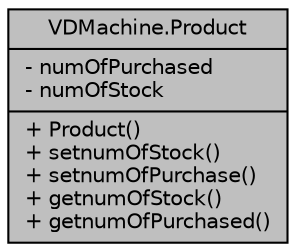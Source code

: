 digraph "VDMachine.Product"
{
  edge [fontname="Helvetica",fontsize="10",labelfontname="Helvetica",labelfontsize="10"];
  node [fontname="Helvetica",fontsize="10",shape=record];
  Node1 [label="{VDMachine.Product\n|- numOfPurchased\l- numOfStock\l|+ Product()\l+ setnumOfStock()\l+ setnumOfPurchase()\l+ getnumOfStock()\l+ getnumOfPurchased()\l}",height=0.2,width=0.4,color="black", fillcolor="grey75", style="filled", fontcolor="black"];
}

